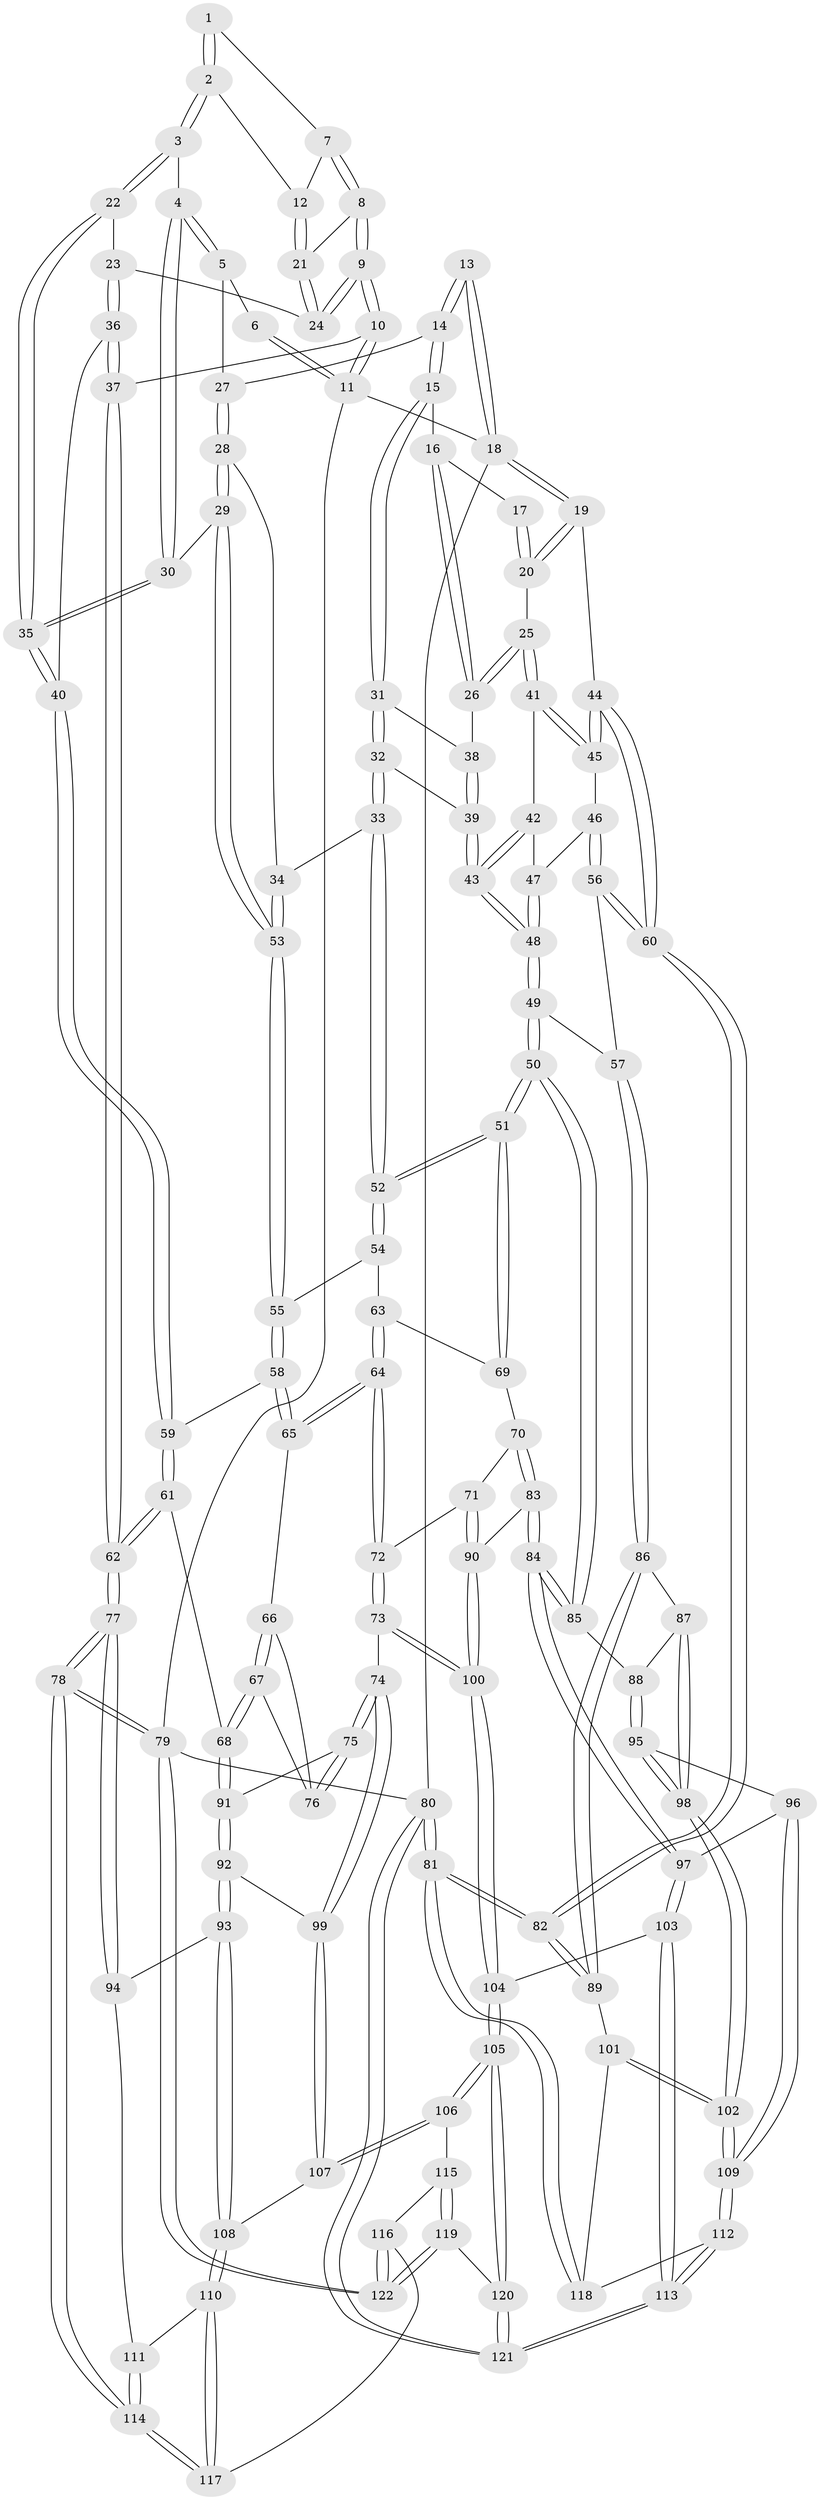 // Generated by graph-tools (version 1.1) at 2025/38/03/09/25 02:38:24]
// undirected, 122 vertices, 302 edges
graph export_dot {
graph [start="1"]
  node [color=gray90,style=filled];
  1 [pos="+0.09471093315407826+0"];
  2 [pos="+0.13792419367310413+0.06253763457567903"];
  3 [pos="+0.1524575532621425+0.0727676712748265"];
  4 [pos="+0.34712080545355267+0.022191507931299793"];
  5 [pos="+0.4670099388633042+0"];
  6 [pos="+0.09058105061055258+0"];
  7 [pos="+0.06714881572974052+0.003848490409549889"];
  8 [pos="+0+0.0634568973432942"];
  9 [pos="+0+0.036141286654787365"];
  10 [pos="+0+0.01578272202806243"];
  11 [pos="+0+0"];
  12 [pos="+0.099787896884743+0.0605605079784588"];
  13 [pos="+1+0"];
  14 [pos="+0.5360563992046247+0"];
  15 [pos="+0.6368056067396144+0.05392311732612728"];
  16 [pos="+0.8321026355024275+0.1061677462365645"];
  17 [pos="+0.8730431477081753+0.053610253099511535"];
  18 [pos="+1+0"];
  19 [pos="+1+0"];
  20 [pos="+0.9654564339185538+0.14463195422930367"];
  21 [pos="+0.047522932160218044+0.08080885477171158"];
  22 [pos="+0.1294006651276466+0.1925843060471831"];
  23 [pos="+0.077262112913294+0.17089361238073386"];
  24 [pos="+0.07470722428164824+0.1678999885317908"];
  25 [pos="+0.8862287693668368+0.20859599394637324"];
  26 [pos="+0.8845038941509361+0.2076907747534503"];
  27 [pos="+0.4939156266705473+0"];
  28 [pos="+0.4712950239950333+0.17961979401842276"];
  29 [pos="+0.35311692383882876+0.3295520112950198"];
  30 [pos="+0.26884971421215637+0.2941045557025183"];
  31 [pos="+0.6418763700006547+0.08424850430850485"];
  32 [pos="+0.6377840088679995+0.2740177478869784"];
  33 [pos="+0.5779956766871384+0.3074272358906744"];
  34 [pos="+0.5603292881921788+0.30783539380400476"];
  35 [pos="+0.2035917818164758+0.31355393091784883"];
  36 [pos="+0+0.31856089249460356"];
  37 [pos="+0+0.31795262775207894"];
  38 [pos="+0.8206867640377686+0.21349866050532898"];
  39 [pos="+0.6867608639198963+0.3012424842896713"];
  40 [pos="+0.15734013173158357+0.3617956248021572"];
  41 [pos="+0.8968533483821537+0.2460089077382491"];
  42 [pos="+0.877051744196489+0.2848092273987383"];
  43 [pos="+0.7578072661750799+0.3869615454830215"];
  44 [pos="+1+0.3727212869012285"];
  45 [pos="+1+0.36039870845946886"];
  46 [pos="+0.9932920655072643+0.39239661116311564"];
  47 [pos="+0.9099384648829829+0.37601144153829136"];
  48 [pos="+0.7756508618177461+0.46755695687082144"];
  49 [pos="+0.7748509975788309+0.5110575764138107"];
  50 [pos="+0.6483356719882265+0.5854395336881384"];
  51 [pos="+0.6221089683698058+0.5624948173027727"];
  52 [pos="+0.5913263494223342+0.5254758676020034"];
  53 [pos="+0.3936075674374341+0.3590267728206377"];
  54 [pos="+0.4164091200872828+0.45009237889253884"];
  55 [pos="+0.41294251189410003+0.44092788871686084"];
  56 [pos="+0.8420157395721882+0.5373164950214474"];
  57 [pos="+0.8357924734440842+0.5378927805612616"];
  58 [pos="+0.23438061224789566+0.5152872706455607"];
  59 [pos="+0.15616662546472967+0.42566978018175594"];
  60 [pos="+1+0.605065688471"];
  61 [pos="+0.054199246028192385+0.5877741825885208"];
  62 [pos="+0+0.64214829458626"];
  63 [pos="+0.38822676406696427+0.5330591427003071"];
  64 [pos="+0.324998468569533+0.58215999913747"];
  65 [pos="+0.2555131049407465+0.5519576104875318"];
  66 [pos="+0.2312356770716769+0.5845855462126343"];
  67 [pos="+0.15185886577154006+0.6420590181929587"];
  68 [pos="+0.12587416983604843+0.6505725431028682"];
  69 [pos="+0.43250512210811953+0.5813467450485841"];
  70 [pos="+0.44057467289485874+0.6221191868116176"];
  71 [pos="+0.4019872739815711+0.6536202238122234"];
  72 [pos="+0.33364578891195573+0.6824942537654645"];
  73 [pos="+0.3264275201405392+0.7066070791695501"];
  74 [pos="+0.3185146273956868+0.7090118405642845"];
  75 [pos="+0.2672519718407043+0.6776165734872718"];
  76 [pos="+0.24684754553418645+0.6619516296213741"];
  77 [pos="+0+0.8303089582050733"];
  78 [pos="+0+1"];
  79 [pos="+0+1"];
  80 [pos="+1+1"];
  81 [pos="+1+1"];
  82 [pos="+1+0.7240041080730241"];
  83 [pos="+0.5496834075130906+0.6861931295411403"];
  84 [pos="+0.5782877799701354+0.6838489035373754"];
  85 [pos="+0.647608220226492+0.5885602692052414"];
  86 [pos="+0.8770418929388067+0.7085868003867976"];
  87 [pos="+0.7902428287616855+0.7256726906922857"];
  88 [pos="+0.732290241843895+0.7025783544059573"];
  89 [pos="+0.9360154761053404+0.764511852286612"];
  90 [pos="+0.49982144333928896+0.7069687076832752"];
  91 [pos="+0.13633040080085346+0.6947053878191325"];
  92 [pos="+0.13757814204614435+0.7020776685393079"];
  93 [pos="+0.1266413864422523+0.7791854473782459"];
  94 [pos="+0.09214361471173275+0.7875067124322792"];
  95 [pos="+0.7253652765816705+0.7606954634313552"];
  96 [pos="+0.6505330590092356+0.8014983620057864"];
  97 [pos="+0.590767140777992+0.784675788536136"];
  98 [pos="+0.7841602482449334+0.8764032669615479"];
  99 [pos="+0.29578167440146147+0.7263589967349381"];
  100 [pos="+0.3954874075914074+0.7688324111751831"];
  101 [pos="+0.8616470924989723+0.8643592348859489"];
  102 [pos="+0.7886253076110398+0.8955316738871504"];
  103 [pos="+0.5536280614746482+0.8672370035553635"];
  104 [pos="+0.4079990464134249+0.8457348627377058"];
  105 [pos="+0.38054630287945346+0.8818141181320502"];
  106 [pos="+0.23524726230272072+0.8686739489617615"];
  107 [pos="+0.20836090766327275+0.8468766485827692"];
  108 [pos="+0.20016229252634488+0.8462718657576619"];
  109 [pos="+0.7847876519524496+0.8998137038818323"];
  110 [pos="+0.16830234823263343+0.8827734544331464"];
  111 [pos="+0.07982363586809613+0.8985075739272972"];
  112 [pos="+0.7137240614565369+1"];
  113 [pos="+0.6628768805267514+1"];
  114 [pos="+0+0.9766563621555485"];
  115 [pos="+0.2399939263074252+0.9003127069045581"];
  116 [pos="+0.1756811971519047+1"];
  117 [pos="+0.1437981715637008+0.9551187385557309"];
  118 [pos="+0.9611444825622552+0.9457085540404793"];
  119 [pos="+0.3659058717231349+1"];
  120 [pos="+0.39830145185058774+1"];
  121 [pos="+0.6559208138027415+1"];
  122 [pos="+0.23521605354036468+1"];
  1 -- 2;
  1 -- 2;
  1 -- 7;
  2 -- 3;
  2 -- 3;
  2 -- 12;
  3 -- 4;
  3 -- 22;
  3 -- 22;
  4 -- 5;
  4 -- 5;
  4 -- 30;
  4 -- 30;
  5 -- 6;
  5 -- 27;
  6 -- 11;
  6 -- 11;
  7 -- 8;
  7 -- 8;
  7 -- 12;
  8 -- 9;
  8 -- 9;
  8 -- 21;
  9 -- 10;
  9 -- 10;
  9 -- 24;
  9 -- 24;
  10 -- 11;
  10 -- 11;
  10 -- 37;
  11 -- 18;
  11 -- 79;
  12 -- 21;
  12 -- 21;
  13 -- 14;
  13 -- 14;
  13 -- 18;
  13 -- 18;
  14 -- 15;
  14 -- 15;
  14 -- 27;
  15 -- 16;
  15 -- 31;
  15 -- 31;
  16 -- 17;
  16 -- 26;
  16 -- 26;
  17 -- 20;
  17 -- 20;
  18 -- 19;
  18 -- 19;
  18 -- 80;
  19 -- 20;
  19 -- 20;
  19 -- 44;
  20 -- 25;
  21 -- 24;
  21 -- 24;
  22 -- 23;
  22 -- 35;
  22 -- 35;
  23 -- 24;
  23 -- 36;
  23 -- 36;
  25 -- 26;
  25 -- 26;
  25 -- 41;
  25 -- 41;
  26 -- 38;
  27 -- 28;
  27 -- 28;
  28 -- 29;
  28 -- 29;
  28 -- 34;
  29 -- 30;
  29 -- 53;
  29 -- 53;
  30 -- 35;
  30 -- 35;
  31 -- 32;
  31 -- 32;
  31 -- 38;
  32 -- 33;
  32 -- 33;
  32 -- 39;
  33 -- 34;
  33 -- 52;
  33 -- 52;
  34 -- 53;
  34 -- 53;
  35 -- 40;
  35 -- 40;
  36 -- 37;
  36 -- 37;
  36 -- 40;
  37 -- 62;
  37 -- 62;
  38 -- 39;
  38 -- 39;
  39 -- 43;
  39 -- 43;
  40 -- 59;
  40 -- 59;
  41 -- 42;
  41 -- 45;
  41 -- 45;
  42 -- 43;
  42 -- 43;
  42 -- 47;
  43 -- 48;
  43 -- 48;
  44 -- 45;
  44 -- 45;
  44 -- 60;
  44 -- 60;
  45 -- 46;
  46 -- 47;
  46 -- 56;
  46 -- 56;
  47 -- 48;
  47 -- 48;
  48 -- 49;
  48 -- 49;
  49 -- 50;
  49 -- 50;
  49 -- 57;
  50 -- 51;
  50 -- 51;
  50 -- 85;
  50 -- 85;
  51 -- 52;
  51 -- 52;
  51 -- 69;
  51 -- 69;
  52 -- 54;
  52 -- 54;
  53 -- 55;
  53 -- 55;
  54 -- 55;
  54 -- 63;
  55 -- 58;
  55 -- 58;
  56 -- 57;
  56 -- 60;
  56 -- 60;
  57 -- 86;
  57 -- 86;
  58 -- 59;
  58 -- 65;
  58 -- 65;
  59 -- 61;
  59 -- 61;
  60 -- 82;
  60 -- 82;
  61 -- 62;
  61 -- 62;
  61 -- 68;
  62 -- 77;
  62 -- 77;
  63 -- 64;
  63 -- 64;
  63 -- 69;
  64 -- 65;
  64 -- 65;
  64 -- 72;
  64 -- 72;
  65 -- 66;
  66 -- 67;
  66 -- 67;
  66 -- 76;
  67 -- 68;
  67 -- 68;
  67 -- 76;
  68 -- 91;
  68 -- 91;
  69 -- 70;
  70 -- 71;
  70 -- 83;
  70 -- 83;
  71 -- 72;
  71 -- 90;
  71 -- 90;
  72 -- 73;
  72 -- 73;
  73 -- 74;
  73 -- 100;
  73 -- 100;
  74 -- 75;
  74 -- 75;
  74 -- 99;
  74 -- 99;
  75 -- 76;
  75 -- 76;
  75 -- 91;
  77 -- 78;
  77 -- 78;
  77 -- 94;
  77 -- 94;
  78 -- 79;
  78 -- 79;
  78 -- 114;
  78 -- 114;
  79 -- 122;
  79 -- 122;
  79 -- 80;
  80 -- 81;
  80 -- 81;
  80 -- 121;
  80 -- 121;
  81 -- 82;
  81 -- 82;
  81 -- 118;
  81 -- 118;
  82 -- 89;
  82 -- 89;
  83 -- 84;
  83 -- 84;
  83 -- 90;
  84 -- 85;
  84 -- 85;
  84 -- 97;
  84 -- 97;
  85 -- 88;
  86 -- 87;
  86 -- 89;
  86 -- 89;
  87 -- 88;
  87 -- 98;
  87 -- 98;
  88 -- 95;
  88 -- 95;
  89 -- 101;
  90 -- 100;
  90 -- 100;
  91 -- 92;
  91 -- 92;
  92 -- 93;
  92 -- 93;
  92 -- 99;
  93 -- 94;
  93 -- 108;
  93 -- 108;
  94 -- 111;
  95 -- 96;
  95 -- 98;
  95 -- 98;
  96 -- 97;
  96 -- 109;
  96 -- 109;
  97 -- 103;
  97 -- 103;
  98 -- 102;
  98 -- 102;
  99 -- 107;
  99 -- 107;
  100 -- 104;
  100 -- 104;
  101 -- 102;
  101 -- 102;
  101 -- 118;
  102 -- 109;
  102 -- 109;
  103 -- 104;
  103 -- 113;
  103 -- 113;
  104 -- 105;
  104 -- 105;
  105 -- 106;
  105 -- 106;
  105 -- 120;
  105 -- 120;
  106 -- 107;
  106 -- 107;
  106 -- 115;
  107 -- 108;
  108 -- 110;
  108 -- 110;
  109 -- 112;
  109 -- 112;
  110 -- 111;
  110 -- 117;
  110 -- 117;
  111 -- 114;
  111 -- 114;
  112 -- 113;
  112 -- 113;
  112 -- 118;
  113 -- 121;
  113 -- 121;
  114 -- 117;
  114 -- 117;
  115 -- 116;
  115 -- 119;
  115 -- 119;
  116 -- 117;
  116 -- 122;
  116 -- 122;
  119 -- 120;
  119 -- 122;
  119 -- 122;
  120 -- 121;
  120 -- 121;
}
